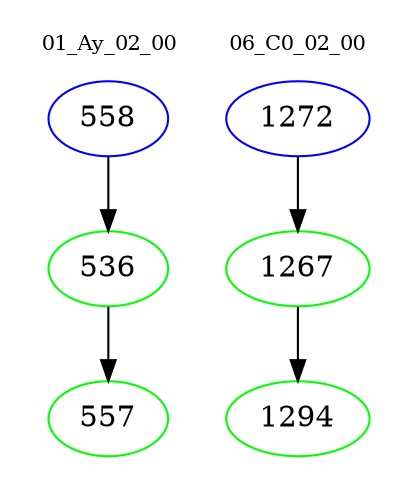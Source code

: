 digraph{
subgraph cluster_0 {
color = white
label = "01_Ay_02_00";
fontsize=10;
T0_558 [label="558", color="blue"]
T0_558 -> T0_536 [color="black"]
T0_536 [label="536", color="green"]
T0_536 -> T0_557 [color="black"]
T0_557 [label="557", color="green"]
}
subgraph cluster_1 {
color = white
label = "06_C0_02_00";
fontsize=10;
T1_1272 [label="1272", color="blue"]
T1_1272 -> T1_1267 [color="black"]
T1_1267 [label="1267", color="green"]
T1_1267 -> T1_1294 [color="black"]
T1_1294 [label="1294", color="green"]
}
}
